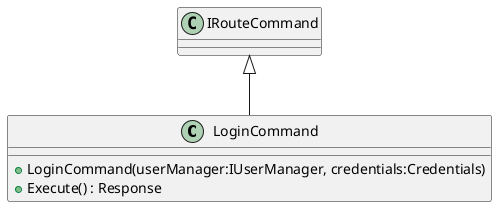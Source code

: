 @startuml
class LoginCommand {
    + LoginCommand(userManager:IUserManager, credentials:Credentials)
    + Execute() : Response
}
IRouteCommand <|-- LoginCommand
@enduml
